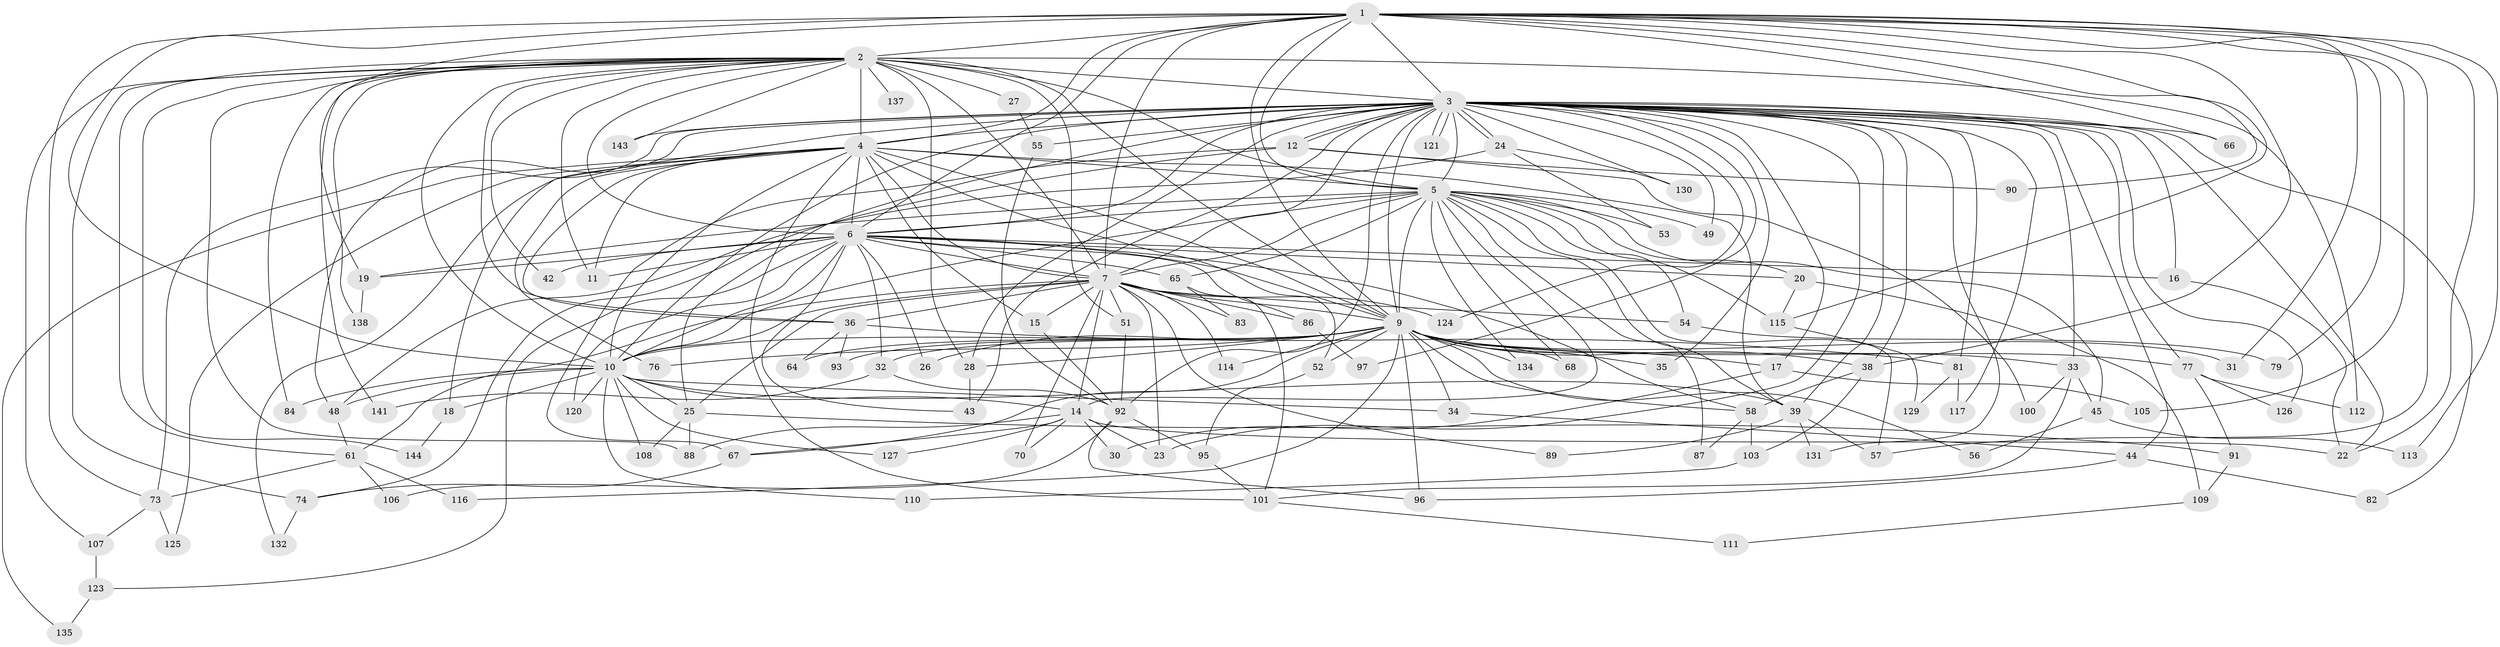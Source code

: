 // original degree distribution, {22: 0.006896551724137931, 19: 0.006896551724137931, 46: 0.006896551724137931, 20: 0.013793103448275862, 24: 0.013793103448275862, 25: 0.006896551724137931, 18: 0.006896551724137931, 30: 0.006896551724137931, 3: 0.2206896551724138, 6: 0.027586206896551724, 2: 0.5241379310344828, 9: 0.006896551724137931, 4: 0.0896551724137931, 5: 0.04827586206896552, 7: 0.013793103448275862}
// Generated by graph-tools (version 1.1) at 2025/41/03/06/25 10:41:44]
// undirected, 109 vertices, 262 edges
graph export_dot {
graph [start="1"]
  node [color=gray90,style=filled];
  1 [super="+59"];
  2 [super="+8"];
  3 [super="+29"];
  4 [super="+72"];
  5 [super="+75"];
  6 [super="+85"];
  7 [super="+13"];
  9 [super="+40"];
  10 [super="+62"];
  11 [super="+50"];
  12;
  14 [super="+21"];
  15;
  16;
  17;
  18;
  19 [super="+37"];
  20;
  22 [super="+60"];
  23 [super="+142"];
  24;
  25 [super="+78"];
  26 [super="+46"];
  27;
  28 [super="+136"];
  30;
  31;
  32 [super="+98"];
  33 [super="+41"];
  34;
  35;
  36 [super="+47"];
  38 [super="+133"];
  39 [super="+140"];
  42;
  43;
  44 [super="+99"];
  45;
  48 [super="+63"];
  49;
  51 [super="+139"];
  52;
  53;
  54;
  55;
  56;
  57 [super="+80"];
  58 [super="+104"];
  61 [super="+69"];
  64;
  65 [super="+102"];
  66;
  67 [super="+71"];
  68;
  70;
  73 [super="+94"];
  74 [super="+128"];
  76;
  77;
  79;
  81;
  82;
  83;
  84;
  86;
  87;
  88 [super="+145"];
  89;
  90;
  91;
  92 [super="+119"];
  93;
  95;
  96;
  97;
  100;
  101 [super="+122"];
  103;
  105;
  106;
  107;
  108;
  109;
  110;
  111;
  112;
  113;
  114;
  115 [super="+118"];
  116;
  117;
  120;
  121;
  123;
  124;
  125;
  126;
  127;
  129;
  130;
  131;
  132;
  134;
  135;
  137;
  138;
  141;
  143;
  144;
  1 -- 2 [weight=2];
  1 -- 3;
  1 -- 4;
  1 -- 5;
  1 -- 6;
  1 -- 7 [weight=2];
  1 -- 9;
  1 -- 10;
  1 -- 19;
  1 -- 31;
  1 -- 38;
  1 -- 66;
  1 -- 73;
  1 -- 79;
  1 -- 90;
  1 -- 105;
  1 -- 113;
  1 -- 22;
  1 -- 115;
  1 -- 57;
  2 -- 3 [weight=2];
  2 -- 4 [weight=2];
  2 -- 5 [weight=2];
  2 -- 6 [weight=2];
  2 -- 7 [weight=2];
  2 -- 9 [weight=2];
  2 -- 10 [weight=2];
  2 -- 27 [weight=2];
  2 -- 28;
  2 -- 42;
  2 -- 51;
  2 -- 74;
  2 -- 84;
  2 -- 107;
  2 -- 137 [weight=2];
  2 -- 138;
  2 -- 141;
  2 -- 143;
  2 -- 144;
  2 -- 88;
  2 -- 112;
  2 -- 61;
  2 -- 11;
  2 -- 36;
  3 -- 4 [weight=2];
  3 -- 5;
  3 -- 6;
  3 -- 7 [weight=2];
  3 -- 9;
  3 -- 10;
  3 -- 12;
  3 -- 12;
  3 -- 16;
  3 -- 17;
  3 -- 18;
  3 -- 22;
  3 -- 24;
  3 -- 24;
  3 -- 25;
  3 -- 28;
  3 -- 33;
  3 -- 35;
  3 -- 38;
  3 -- 39;
  3 -- 43;
  3 -- 44;
  3 -- 48;
  3 -- 49;
  3 -- 55;
  3 -- 66;
  3 -- 77;
  3 -- 81;
  3 -- 82;
  3 -- 92;
  3 -- 97;
  3 -- 117;
  3 -- 121;
  3 -- 121;
  3 -- 124;
  3 -- 126;
  3 -- 130;
  3 -- 131;
  3 -- 143;
  3 -- 73;
  3 -- 23;
  4 -- 5;
  4 -- 6;
  4 -- 7;
  4 -- 9;
  4 -- 10;
  4 -- 11;
  4 -- 15;
  4 -- 36;
  4 -- 52;
  4 -- 76;
  4 -- 125;
  4 -- 132;
  4 -- 135;
  4 -- 101;
  4 -- 39;
  5 -- 6 [weight=2];
  5 -- 7;
  5 -- 9;
  5 -- 10;
  5 -- 14;
  5 -- 20;
  5 -- 39;
  5 -- 45;
  5 -- 49;
  5 -- 53;
  5 -- 54;
  5 -- 57;
  5 -- 65;
  5 -- 68;
  5 -- 87;
  5 -- 115;
  5 -- 134;
  5 -- 19;
  6 -- 7;
  6 -- 9 [weight=2];
  6 -- 10;
  6 -- 11;
  6 -- 16;
  6 -- 19;
  6 -- 20;
  6 -- 26;
  6 -- 32;
  6 -- 42;
  6 -- 58;
  6 -- 65;
  6 -- 86;
  6 -- 120;
  6 -- 123;
  6 -- 43;
  7 -- 9;
  7 -- 10;
  7 -- 14;
  7 -- 15;
  7 -- 23;
  7 -- 36;
  7 -- 51;
  7 -- 54;
  7 -- 61;
  7 -- 70;
  7 -- 83;
  7 -- 86;
  7 -- 89;
  7 -- 114;
  7 -- 124;
  7 -- 25;
  9 -- 10;
  9 -- 17;
  9 -- 26 [weight=2];
  9 -- 31;
  9 -- 32;
  9 -- 33 [weight=2];
  9 -- 34;
  9 -- 35;
  9 -- 56;
  9 -- 58;
  9 -- 64;
  9 -- 67;
  9 -- 76;
  9 -- 77;
  9 -- 93;
  9 -- 96;
  9 -- 114;
  9 -- 116;
  9 -- 52;
  9 -- 68;
  9 -- 134;
  9 -- 28;
  9 -- 38;
  10 -- 18;
  10 -- 25;
  10 -- 34;
  10 -- 48;
  10 -- 84;
  10 -- 108;
  10 -- 110;
  10 -- 120;
  10 -- 127;
  10 -- 14;
  10 -- 39;
  12 -- 67;
  12 -- 74;
  12 -- 90;
  12 -- 100;
  14 -- 22;
  14 -- 30;
  14 -- 70;
  14 -- 88;
  14 -- 127;
  14 -- 23;
  14 -- 67;
  15 -- 92;
  16 -- 22;
  17 -- 30;
  17 -- 105;
  18 -- 144;
  19 -- 138;
  20 -- 109;
  20 -- 115;
  24 -- 53;
  24 -- 130;
  24 -- 48;
  25 -- 91;
  25 -- 108;
  25 -- 88;
  27 -- 55;
  28 -- 43;
  32 -- 141;
  32 -- 92;
  33 -- 100;
  33 -- 45;
  33 -- 101;
  34 -- 44;
  36 -- 64;
  36 -- 81;
  36 -- 93;
  38 -- 103;
  38 -- 58;
  39 -- 57;
  39 -- 89;
  39 -- 131;
  44 -- 82;
  44 -- 96;
  45 -- 56;
  45 -- 113;
  48 -- 61;
  51 -- 92;
  52 -- 95;
  54 -- 79;
  55 -- 92;
  58 -- 87;
  58 -- 103;
  61 -- 73;
  61 -- 116;
  61 -- 106;
  65 -- 83;
  65 -- 101;
  67 -- 74;
  73 -- 107;
  73 -- 125;
  74 -- 132;
  77 -- 91;
  77 -- 112;
  77 -- 126;
  81 -- 117;
  81 -- 129;
  86 -- 97;
  91 -- 109;
  92 -- 95;
  92 -- 96;
  92 -- 106;
  95 -- 101;
  101 -- 111;
  103 -- 110;
  107 -- 123;
  109 -- 111;
  115 -- 129;
  123 -- 135;
}
